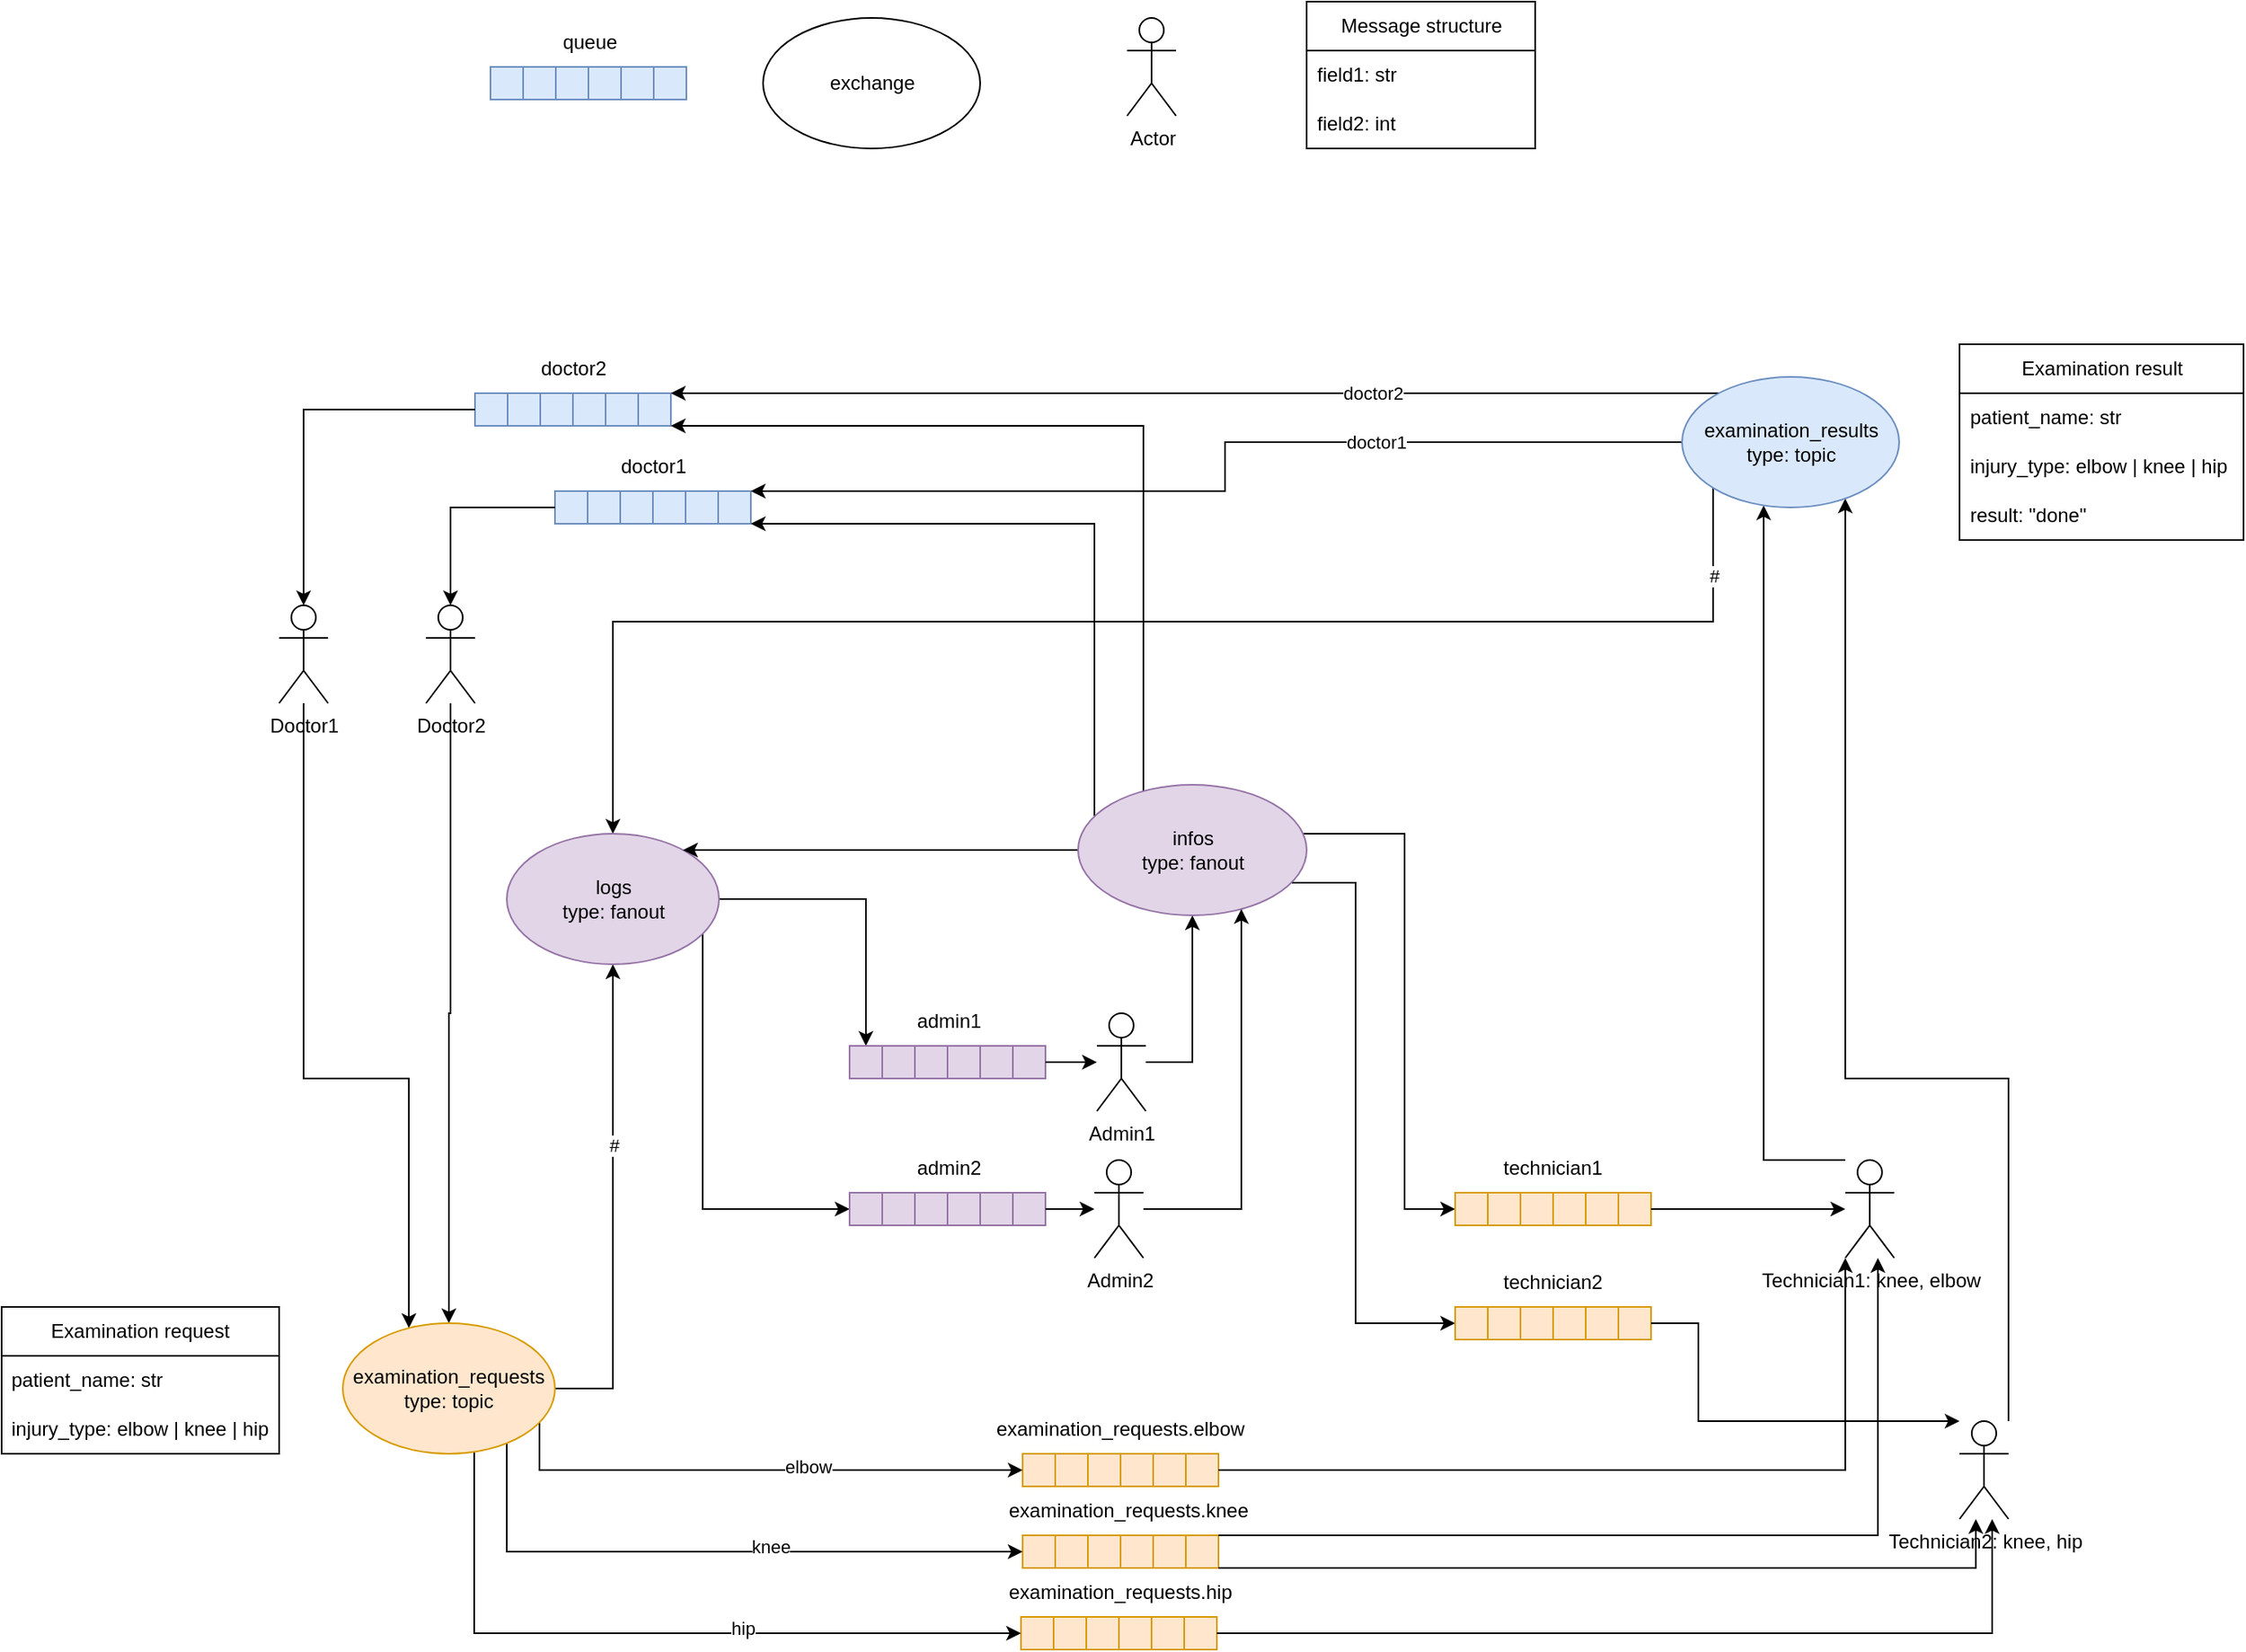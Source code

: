 <mxfile version="21.1.2" type="device">
  <diagram id="prtHgNgQTEPvFCAcTncT" name="Page-1">
    <mxGraphModel dx="-6358" dy="1179" grid="1" gridSize="10" guides="1" tooltips="1" connect="1" arrows="1" fold="1" page="1" pageScale="1" pageWidth="827" pageHeight="1169" math="0" shadow="0">
      <root>
        <mxCell id="0" />
        <mxCell id="1" parent="0" />
        <mxCell id="Of1H9h0Nsrq5Hhbr1xHy-644" style="rounded=0;orthogonalLoop=1;jettySize=auto;html=1;edgeStyle=orthogonalEdgeStyle;" edge="1" parent="1" source="Of1H9h0Nsrq5Hhbr1xHy-645" target="Of1H9h0Nsrq5Hhbr1xHy-689">
          <mxGeometry relative="1" as="geometry">
            <Array as="points">
              <mxPoint x="8454.5" y="660" />
              <mxPoint x="8519.5" y="660" />
            </Array>
          </mxGeometry>
        </mxCell>
        <mxCell id="Of1H9h0Nsrq5Hhbr1xHy-645" value="Doctor1" style="shape=umlActor;verticalLabelPosition=bottom;verticalAlign=top;html=1;outlineConnect=0;" vertex="1" parent="1">
          <mxGeometry x="8440" y="370" width="30" height="60" as="geometry" />
        </mxCell>
        <mxCell id="Of1H9h0Nsrq5Hhbr1xHy-646" style="rounded=0;orthogonalLoop=1;jettySize=auto;html=1;edgeStyle=orthogonalEdgeStyle;" edge="1" parent="1" source="Of1H9h0Nsrq5Hhbr1xHy-647" target="Of1H9h0Nsrq5Hhbr1xHy-689">
          <mxGeometry relative="1" as="geometry">
            <Array as="points">
              <mxPoint x="8544.5" y="620" />
            </Array>
          </mxGeometry>
        </mxCell>
        <mxCell id="Of1H9h0Nsrq5Hhbr1xHy-647" value="Doctor2" style="shape=umlActor;verticalLabelPosition=bottom;verticalAlign=top;html=1;outlineConnect=0;" vertex="1" parent="1">
          <mxGeometry x="8530" y="370" width="30" height="60" as="geometry" />
        </mxCell>
        <mxCell id="Of1H9h0Nsrq5Hhbr1xHy-648" style="rounded=0;orthogonalLoop=1;jettySize=auto;html=1;edgeStyle=orthogonalEdgeStyle;" edge="1" parent="1" source="Of1H9h0Nsrq5Hhbr1xHy-649" target="Of1H9h0Nsrq5Hhbr1xHy-713">
          <mxGeometry relative="1" as="geometry">
            <Array as="points">
              <mxPoint x="9499.5" y="660" />
              <mxPoint x="9399.5" y="660" />
            </Array>
          </mxGeometry>
        </mxCell>
        <mxCell id="Of1H9h0Nsrq5Hhbr1xHy-649" value="Technician2: knee, hip" style="shape=umlActor;verticalLabelPosition=bottom;verticalAlign=top;html=1;outlineConnect=0;" vertex="1" parent="1">
          <mxGeometry x="9469.5" y="870" width="30" height="60" as="geometry" />
        </mxCell>
        <mxCell id="Of1H9h0Nsrq5Hhbr1xHy-650" style="rounded=0;orthogonalLoop=1;jettySize=auto;html=1;edgeStyle=orthogonalEdgeStyle;" edge="1" parent="1" source="Of1H9h0Nsrq5Hhbr1xHy-651" target="Of1H9h0Nsrq5Hhbr1xHy-713">
          <mxGeometry relative="1" as="geometry">
            <Array as="points">
              <mxPoint x="9349.5" y="710" />
            </Array>
          </mxGeometry>
        </mxCell>
        <mxCell id="Of1H9h0Nsrq5Hhbr1xHy-651" value="Technician1: knee, elbow" style="shape=umlActor;verticalLabelPosition=bottom;verticalAlign=top;html=1;outlineConnect=0;" vertex="1" parent="1">
          <mxGeometry x="9399.5" y="710" width="30" height="60" as="geometry" />
        </mxCell>
        <mxCell id="Of1H9h0Nsrq5Hhbr1xHy-652" style="rounded=0;orthogonalLoop=1;jettySize=auto;html=1;edgeStyle=orthogonalEdgeStyle;" edge="1" parent="1" source="Of1H9h0Nsrq5Hhbr1xHy-653" target="Of1H9h0Nsrq5Hhbr1xHy-727">
          <mxGeometry relative="1" as="geometry">
            <Array as="points">
              <mxPoint x="8999.5" y="650" />
            </Array>
          </mxGeometry>
        </mxCell>
        <mxCell id="Of1H9h0Nsrq5Hhbr1xHy-653" value="Admin1" style="shape=umlActor;verticalLabelPosition=bottom;verticalAlign=top;html=1;outlineConnect=0;" vertex="1" parent="1">
          <mxGeometry x="8941" y="620" width="30" height="60" as="geometry" />
        </mxCell>
        <mxCell id="Of1H9h0Nsrq5Hhbr1xHy-654" value="" style="group" vertex="1" connectable="0" parent="1">
          <mxGeometry x="8895.5" y="940" width="120" height="20" as="geometry" />
        </mxCell>
        <mxCell id="Of1H9h0Nsrq5Hhbr1xHy-655" value="" style="rounded=0;whiteSpace=wrap;html=1;fillColor=#ffe6cc;strokeColor=#d79b00;" vertex="1" parent="Of1H9h0Nsrq5Hhbr1xHy-654">
          <mxGeometry width="20" height="20" as="geometry" />
        </mxCell>
        <mxCell id="Of1H9h0Nsrq5Hhbr1xHy-656" value="" style="rounded=0;whiteSpace=wrap;html=1;fillColor=#ffe6cc;strokeColor=#d79b00;" vertex="1" parent="Of1H9h0Nsrq5Hhbr1xHy-654">
          <mxGeometry x="20" width="20" height="20" as="geometry" />
        </mxCell>
        <mxCell id="Of1H9h0Nsrq5Hhbr1xHy-657" value="" style="rounded=0;whiteSpace=wrap;html=1;fillColor=#ffe6cc;strokeColor=#d79b00;" vertex="1" parent="Of1H9h0Nsrq5Hhbr1xHy-654">
          <mxGeometry x="40" width="20" height="20" as="geometry" />
        </mxCell>
        <mxCell id="Of1H9h0Nsrq5Hhbr1xHy-658" value="" style="rounded=0;whiteSpace=wrap;html=1;fillColor=#ffe6cc;strokeColor=#d79b00;" vertex="1" parent="Of1H9h0Nsrq5Hhbr1xHy-654">
          <mxGeometry x="60" width="20" height="20" as="geometry" />
        </mxCell>
        <mxCell id="Of1H9h0Nsrq5Hhbr1xHy-659" value="" style="rounded=0;whiteSpace=wrap;html=1;fillColor=#ffe6cc;strokeColor=#d79b00;" vertex="1" parent="Of1H9h0Nsrq5Hhbr1xHy-654">
          <mxGeometry x="80" width="20" height="20" as="geometry" />
        </mxCell>
        <mxCell id="Of1H9h0Nsrq5Hhbr1xHy-660" value="" style="rounded=0;whiteSpace=wrap;html=1;fillColor=#ffe6cc;strokeColor=#d79b00;" vertex="1" parent="Of1H9h0Nsrq5Hhbr1xHy-654">
          <mxGeometry x="100" width="20" height="20" as="geometry" />
        </mxCell>
        <mxCell id="Of1H9h0Nsrq5Hhbr1xHy-661" value="examination_requests.knee" style="text;html=1;align=center;verticalAlign=middle;resizable=0;points=[];autosize=1;strokeColor=none;fillColor=none;" vertex="1" parent="1">
          <mxGeometry x="8874.5" y="910" width="170" height="30" as="geometry" />
        </mxCell>
        <mxCell id="Of1H9h0Nsrq5Hhbr1xHy-662" value="" style="group" vertex="1" connectable="0" parent="1">
          <mxGeometry x="8894.5" y="990" width="120" height="20" as="geometry" />
        </mxCell>
        <mxCell id="Of1H9h0Nsrq5Hhbr1xHy-663" value="" style="rounded=0;whiteSpace=wrap;html=1;fillColor=#ffe6cc;strokeColor=#d79b00;" vertex="1" parent="Of1H9h0Nsrq5Hhbr1xHy-662">
          <mxGeometry width="20" height="20" as="geometry" />
        </mxCell>
        <mxCell id="Of1H9h0Nsrq5Hhbr1xHy-664" value="" style="rounded=0;whiteSpace=wrap;html=1;fillColor=#ffe6cc;strokeColor=#d79b00;" vertex="1" parent="Of1H9h0Nsrq5Hhbr1xHy-662">
          <mxGeometry x="20" width="20" height="20" as="geometry" />
        </mxCell>
        <mxCell id="Of1H9h0Nsrq5Hhbr1xHy-665" value="" style="rounded=0;whiteSpace=wrap;html=1;fillColor=#ffe6cc;strokeColor=#d79b00;" vertex="1" parent="Of1H9h0Nsrq5Hhbr1xHy-662">
          <mxGeometry x="40" width="20" height="20" as="geometry" />
        </mxCell>
        <mxCell id="Of1H9h0Nsrq5Hhbr1xHy-666" value="" style="rounded=0;whiteSpace=wrap;html=1;fillColor=#ffe6cc;strokeColor=#d79b00;" vertex="1" parent="Of1H9h0Nsrq5Hhbr1xHy-662">
          <mxGeometry x="60" width="20" height="20" as="geometry" />
        </mxCell>
        <mxCell id="Of1H9h0Nsrq5Hhbr1xHy-667" value="" style="rounded=0;whiteSpace=wrap;html=1;fillColor=#ffe6cc;strokeColor=#d79b00;" vertex="1" parent="Of1H9h0Nsrq5Hhbr1xHy-662">
          <mxGeometry x="80" width="20" height="20" as="geometry" />
        </mxCell>
        <mxCell id="Of1H9h0Nsrq5Hhbr1xHy-668" value="" style="rounded=0;whiteSpace=wrap;html=1;fillColor=#ffe6cc;strokeColor=#d79b00;" vertex="1" parent="Of1H9h0Nsrq5Hhbr1xHy-662">
          <mxGeometry x="100" width="20" height="20" as="geometry" />
        </mxCell>
        <mxCell id="Of1H9h0Nsrq5Hhbr1xHy-669" value="examination_requests.hip" style="text;html=1;align=center;verticalAlign=middle;resizable=0;points=[];autosize=1;strokeColor=none;fillColor=none;" vertex="1" parent="1">
          <mxGeometry x="8874.5" y="960" width="160" height="30" as="geometry" />
        </mxCell>
        <mxCell id="Of1H9h0Nsrq5Hhbr1xHy-670" value="" style="group" vertex="1" connectable="0" parent="1">
          <mxGeometry x="8895.5" y="890" width="120" height="20" as="geometry" />
        </mxCell>
        <mxCell id="Of1H9h0Nsrq5Hhbr1xHy-671" value="" style="rounded=0;whiteSpace=wrap;html=1;fillColor=#ffe6cc;strokeColor=#d79b00;" vertex="1" parent="Of1H9h0Nsrq5Hhbr1xHy-670">
          <mxGeometry width="20" height="20" as="geometry" />
        </mxCell>
        <mxCell id="Of1H9h0Nsrq5Hhbr1xHy-672" value="" style="rounded=0;whiteSpace=wrap;html=1;fillColor=#ffe6cc;strokeColor=#d79b00;" vertex="1" parent="Of1H9h0Nsrq5Hhbr1xHy-670">
          <mxGeometry x="20" width="20" height="20" as="geometry" />
        </mxCell>
        <mxCell id="Of1H9h0Nsrq5Hhbr1xHy-673" value="" style="rounded=0;whiteSpace=wrap;html=1;fillColor=#ffe6cc;strokeColor=#d79b00;" vertex="1" parent="Of1H9h0Nsrq5Hhbr1xHy-670">
          <mxGeometry x="40" width="20" height="20" as="geometry" />
        </mxCell>
        <mxCell id="Of1H9h0Nsrq5Hhbr1xHy-674" value="" style="rounded=0;whiteSpace=wrap;html=1;fillColor=#ffe6cc;strokeColor=#d79b00;" vertex="1" parent="Of1H9h0Nsrq5Hhbr1xHy-670">
          <mxGeometry x="60" width="20" height="20" as="geometry" />
        </mxCell>
        <mxCell id="Of1H9h0Nsrq5Hhbr1xHy-675" value="" style="rounded=0;whiteSpace=wrap;html=1;fillColor=#ffe6cc;strokeColor=#d79b00;" vertex="1" parent="Of1H9h0Nsrq5Hhbr1xHy-670">
          <mxGeometry x="80" width="20" height="20" as="geometry" />
        </mxCell>
        <mxCell id="Of1H9h0Nsrq5Hhbr1xHy-676" value="" style="rounded=0;whiteSpace=wrap;html=1;fillColor=#ffe6cc;strokeColor=#d79b00;" vertex="1" parent="Of1H9h0Nsrq5Hhbr1xHy-670">
          <mxGeometry x="100" width="20" height="20" as="geometry" />
        </mxCell>
        <mxCell id="Of1H9h0Nsrq5Hhbr1xHy-677" value="examination_requests.elbow" style="text;html=1;align=center;verticalAlign=middle;resizable=0;points=[];autosize=1;strokeColor=none;fillColor=none;" vertex="1" parent="1">
          <mxGeometry x="8864.5" y="860" width="180" height="30" as="geometry" />
        </mxCell>
        <mxCell id="Of1H9h0Nsrq5Hhbr1xHy-678" style="rounded=0;orthogonalLoop=1;jettySize=auto;html=1;edgeStyle=orthogonalEdgeStyle;" edge="1" parent="1" source="Of1H9h0Nsrq5Hhbr1xHy-660" target="Of1H9h0Nsrq5Hhbr1xHy-649">
          <mxGeometry relative="1" as="geometry">
            <Array as="points">
              <mxPoint x="9479.5" y="960" />
            </Array>
          </mxGeometry>
        </mxCell>
        <mxCell id="Of1H9h0Nsrq5Hhbr1xHy-679" style="rounded=0;orthogonalLoop=1;jettySize=auto;html=1;edgeStyle=orthogonalEdgeStyle;" edge="1" parent="1" source="Of1H9h0Nsrq5Hhbr1xHy-660" target="Of1H9h0Nsrq5Hhbr1xHy-651">
          <mxGeometry relative="1" as="geometry">
            <Array as="points">
              <mxPoint x="9419.5" y="940" />
            </Array>
          </mxGeometry>
        </mxCell>
        <mxCell id="Of1H9h0Nsrq5Hhbr1xHy-680" style="rounded=0;orthogonalLoop=1;jettySize=auto;html=1;exitX=1;exitY=0.5;exitDx=0;exitDy=0;edgeStyle=orthogonalEdgeStyle;" edge="1" parent="1" source="Of1H9h0Nsrq5Hhbr1xHy-668" target="Of1H9h0Nsrq5Hhbr1xHy-649">
          <mxGeometry relative="1" as="geometry">
            <Array as="points">
              <mxPoint x="9489.5" y="1000" />
            </Array>
          </mxGeometry>
        </mxCell>
        <mxCell id="Of1H9h0Nsrq5Hhbr1xHy-681" style="rounded=0;orthogonalLoop=1;jettySize=auto;html=1;exitX=1;exitY=0.5;exitDx=0;exitDy=0;edgeStyle=orthogonalEdgeStyle;" edge="1" parent="1" source="Of1H9h0Nsrq5Hhbr1xHy-676" target="Of1H9h0Nsrq5Hhbr1xHy-651">
          <mxGeometry relative="1" as="geometry">
            <Array as="points">
              <mxPoint x="9399.5" y="900" />
            </Array>
          </mxGeometry>
        </mxCell>
        <mxCell id="Of1H9h0Nsrq5Hhbr1xHy-682" style="rounded=0;orthogonalLoop=1;jettySize=auto;html=1;edgeStyle=orthogonalEdgeStyle;" edge="1" parent="1" source="Of1H9h0Nsrq5Hhbr1xHy-689" target="Of1H9h0Nsrq5Hhbr1xHy-655">
          <mxGeometry relative="1" as="geometry">
            <Array as="points">
              <mxPoint x="8579.5" y="950" />
            </Array>
          </mxGeometry>
        </mxCell>
        <mxCell id="Of1H9h0Nsrq5Hhbr1xHy-683" value="knee" style="edgeLabel;html=1;align=center;verticalAlign=middle;resizable=0;points=[];" vertex="1" connectable="0" parent="Of1H9h0Nsrq5Hhbr1xHy-682">
          <mxGeometry x="0.261" y="1" relative="1" as="geometry">
            <mxPoint x="-13" y="-2" as="offset" />
          </mxGeometry>
        </mxCell>
        <mxCell id="Of1H9h0Nsrq5Hhbr1xHy-684" style="rounded=0;orthogonalLoop=1;jettySize=auto;html=1;edgeStyle=orthogonalEdgeStyle;" edge="1" parent="1" source="Of1H9h0Nsrq5Hhbr1xHy-689" target="Of1H9h0Nsrq5Hhbr1xHy-663">
          <mxGeometry relative="1" as="geometry">
            <Array as="points">
              <mxPoint x="8559.5" y="1000" />
            </Array>
          </mxGeometry>
        </mxCell>
        <mxCell id="Of1H9h0Nsrq5Hhbr1xHy-685" value="hip" style="edgeLabel;html=1;align=center;verticalAlign=middle;resizable=0;points=[];" vertex="1" connectable="0" parent="Of1H9h0Nsrq5Hhbr1xHy-684">
          <mxGeometry x="0.233" y="3" relative="1" as="geometry">
            <mxPoint as="offset" />
          </mxGeometry>
        </mxCell>
        <mxCell id="Of1H9h0Nsrq5Hhbr1xHy-686" style="rounded=0;orthogonalLoop=1;jettySize=auto;html=1;edgeStyle=orthogonalEdgeStyle;" edge="1" parent="1" source="Of1H9h0Nsrq5Hhbr1xHy-689" target="Of1H9h0Nsrq5Hhbr1xHy-671">
          <mxGeometry relative="1" as="geometry">
            <Array as="points">
              <mxPoint x="8599.5" y="900" />
            </Array>
          </mxGeometry>
        </mxCell>
        <mxCell id="Of1H9h0Nsrq5Hhbr1xHy-687" value="elbow" style="edgeLabel;html=1;align=center;verticalAlign=middle;resizable=0;points=[];" vertex="1" connectable="0" parent="Of1H9h0Nsrq5Hhbr1xHy-686">
          <mxGeometry x="0.187" y="2" relative="1" as="geometry">
            <mxPoint as="offset" />
          </mxGeometry>
        </mxCell>
        <mxCell id="Of1H9h0Nsrq5Hhbr1xHy-688" style="rounded=0;orthogonalLoop=1;jettySize=auto;html=1;edgeStyle=orthogonalEdgeStyle;" edge="1" parent="1" source="Of1H9h0Nsrq5Hhbr1xHy-689" target="Of1H9h0Nsrq5Hhbr1xHy-716">
          <mxGeometry relative="1" as="geometry">
            <Array as="points">
              <mxPoint x="8644.5" y="850" />
            </Array>
          </mxGeometry>
        </mxCell>
        <mxCell id="Of1H9h0Nsrq5Hhbr1xHy-787" value="#" style="edgeLabel;html=1;align=center;verticalAlign=middle;resizable=0;points=[];" vertex="1" connectable="0" parent="Of1H9h0Nsrq5Hhbr1xHy-688">
          <mxGeometry x="0.252" relative="1" as="geometry">
            <mxPoint as="offset" />
          </mxGeometry>
        </mxCell>
        <mxCell id="Of1H9h0Nsrq5Hhbr1xHy-689" value="examination_requests&lt;br&gt;type: topic" style="ellipse;whiteSpace=wrap;html=1;direction=west;fillColor=#ffe6cc;strokeColor=#d79b00;" vertex="1" parent="1">
          <mxGeometry x="8479" y="810" width="130" height="80" as="geometry" />
        </mxCell>
        <mxCell id="Of1H9h0Nsrq5Hhbr1xHy-690" value="" style="group;fillColor=#dae8fc;strokeColor=#6c8ebf;" vertex="1" connectable="0" parent="1">
          <mxGeometry x="8609" y="300" width="120" height="20" as="geometry" />
        </mxCell>
        <mxCell id="Of1H9h0Nsrq5Hhbr1xHy-691" value="" style="rounded=0;whiteSpace=wrap;html=1;fillColor=#dae8fc;strokeColor=#6c8ebf;" vertex="1" parent="Of1H9h0Nsrq5Hhbr1xHy-690">
          <mxGeometry width="20" height="20" as="geometry" />
        </mxCell>
        <mxCell id="Of1H9h0Nsrq5Hhbr1xHy-692" value="" style="rounded=0;whiteSpace=wrap;html=1;fillColor=#dae8fc;strokeColor=#6c8ebf;" vertex="1" parent="Of1H9h0Nsrq5Hhbr1xHy-690">
          <mxGeometry x="20" width="20" height="20" as="geometry" />
        </mxCell>
        <mxCell id="Of1H9h0Nsrq5Hhbr1xHy-693" value="" style="rounded=0;whiteSpace=wrap;html=1;fillColor=#dae8fc;strokeColor=#6c8ebf;" vertex="1" parent="Of1H9h0Nsrq5Hhbr1xHy-690">
          <mxGeometry x="40" width="20" height="20" as="geometry" />
        </mxCell>
        <mxCell id="Of1H9h0Nsrq5Hhbr1xHy-694" value="" style="rounded=0;whiteSpace=wrap;html=1;fillColor=#dae8fc;strokeColor=#6c8ebf;" vertex="1" parent="Of1H9h0Nsrq5Hhbr1xHy-690">
          <mxGeometry x="60" width="20" height="20" as="geometry" />
        </mxCell>
        <mxCell id="Of1H9h0Nsrq5Hhbr1xHy-695" value="" style="rounded=0;whiteSpace=wrap;html=1;fillColor=#dae8fc;strokeColor=#6c8ebf;" vertex="1" parent="Of1H9h0Nsrq5Hhbr1xHy-690">
          <mxGeometry x="80" width="20" height="20" as="geometry" />
        </mxCell>
        <mxCell id="Of1H9h0Nsrq5Hhbr1xHy-696" value="" style="rounded=0;whiteSpace=wrap;html=1;fillColor=#dae8fc;strokeColor=#6c8ebf;" vertex="1" parent="Of1H9h0Nsrq5Hhbr1xHy-690">
          <mxGeometry x="100" width="20" height="20" as="geometry" />
        </mxCell>
        <mxCell id="Of1H9h0Nsrq5Hhbr1xHy-697" value="" style="group;fillColor=#dae8fc;strokeColor=#6c8ebf;" vertex="1" connectable="0" parent="1">
          <mxGeometry x="8560" y="240" width="120" height="20" as="geometry" />
        </mxCell>
        <mxCell id="Of1H9h0Nsrq5Hhbr1xHy-698" value="" style="rounded=0;whiteSpace=wrap;html=1;fillColor=#dae8fc;strokeColor=#6c8ebf;" vertex="1" parent="Of1H9h0Nsrq5Hhbr1xHy-697">
          <mxGeometry width="20" height="20" as="geometry" />
        </mxCell>
        <mxCell id="Of1H9h0Nsrq5Hhbr1xHy-699" value="" style="rounded=0;whiteSpace=wrap;html=1;fillColor=#dae8fc;strokeColor=#6c8ebf;" vertex="1" parent="Of1H9h0Nsrq5Hhbr1xHy-697">
          <mxGeometry x="20" width="20" height="20" as="geometry" />
        </mxCell>
        <mxCell id="Of1H9h0Nsrq5Hhbr1xHy-700" value="" style="rounded=0;whiteSpace=wrap;html=1;fillColor=#dae8fc;strokeColor=#6c8ebf;" vertex="1" parent="Of1H9h0Nsrq5Hhbr1xHy-697">
          <mxGeometry x="40" width="20" height="20" as="geometry" />
        </mxCell>
        <mxCell id="Of1H9h0Nsrq5Hhbr1xHy-701" value="" style="rounded=0;whiteSpace=wrap;html=1;fillColor=#dae8fc;strokeColor=#6c8ebf;" vertex="1" parent="Of1H9h0Nsrq5Hhbr1xHy-697">
          <mxGeometry x="60" width="20" height="20" as="geometry" />
        </mxCell>
        <mxCell id="Of1H9h0Nsrq5Hhbr1xHy-702" value="" style="rounded=0;whiteSpace=wrap;html=1;fillColor=#dae8fc;strokeColor=#6c8ebf;" vertex="1" parent="Of1H9h0Nsrq5Hhbr1xHy-697">
          <mxGeometry x="80" width="20" height="20" as="geometry" />
        </mxCell>
        <mxCell id="Of1H9h0Nsrq5Hhbr1xHy-703" value="" style="rounded=0;whiteSpace=wrap;html=1;fillColor=#dae8fc;strokeColor=#6c8ebf;" vertex="1" parent="Of1H9h0Nsrq5Hhbr1xHy-697">
          <mxGeometry x="100" width="20" height="20" as="geometry" />
        </mxCell>
        <mxCell id="Of1H9h0Nsrq5Hhbr1xHy-704" value="doctor1" style="text;html=1;align=center;verticalAlign=middle;resizable=0;points=[];autosize=1;strokeColor=none;fillColor=none;" vertex="1" parent="1">
          <mxGeometry x="8639" y="270" width="60" height="30" as="geometry" />
        </mxCell>
        <mxCell id="Of1H9h0Nsrq5Hhbr1xHy-705" value="doctor2" style="text;html=1;align=center;verticalAlign=middle;resizable=0;points=[];autosize=1;strokeColor=none;fillColor=none;" vertex="1" parent="1">
          <mxGeometry x="8590" y="210" width="60" height="30" as="geometry" />
        </mxCell>
        <mxCell id="Of1H9h0Nsrq5Hhbr1xHy-706" style="rounded=0;orthogonalLoop=1;jettySize=auto;html=1;edgeStyle=orthogonalEdgeStyle;" edge="1" parent="1" source="Of1H9h0Nsrq5Hhbr1xHy-698" target="Of1H9h0Nsrq5Hhbr1xHy-645">
          <mxGeometry relative="1" as="geometry" />
        </mxCell>
        <mxCell id="Of1H9h0Nsrq5Hhbr1xHy-707" style="rounded=0;orthogonalLoop=1;jettySize=auto;html=1;edgeStyle=orthogonalEdgeStyle;" edge="1" parent="1" source="Of1H9h0Nsrq5Hhbr1xHy-691" target="Of1H9h0Nsrq5Hhbr1xHy-647">
          <mxGeometry relative="1" as="geometry" />
        </mxCell>
        <mxCell id="Of1H9h0Nsrq5Hhbr1xHy-708" style="rounded=0;orthogonalLoop=1;jettySize=auto;html=1;edgeStyle=orthogonalEdgeStyle;" edge="1" parent="1" source="Of1H9h0Nsrq5Hhbr1xHy-713" target="Of1H9h0Nsrq5Hhbr1xHy-703">
          <mxGeometry relative="1" as="geometry">
            <Array as="points">
              <mxPoint x="9119.5" y="240" />
              <mxPoint x="9119.5" y="240" />
            </Array>
          </mxGeometry>
        </mxCell>
        <mxCell id="Of1H9h0Nsrq5Hhbr1xHy-709" value="doctor2" style="edgeLabel;html=1;align=center;verticalAlign=middle;resizable=0;points=[];" vertex="1" connectable="0" parent="Of1H9h0Nsrq5Hhbr1xHy-708">
          <mxGeometry x="-0.201" y="2" relative="1" as="geometry">
            <mxPoint x="44" y="-2" as="offset" />
          </mxGeometry>
        </mxCell>
        <mxCell id="Of1H9h0Nsrq5Hhbr1xHy-710" style="rounded=0;orthogonalLoop=1;jettySize=auto;html=1;edgeStyle=orthogonalEdgeStyle;" edge="1" parent="1" source="Of1H9h0Nsrq5Hhbr1xHy-713" target="Of1H9h0Nsrq5Hhbr1xHy-696">
          <mxGeometry relative="1" as="geometry">
            <Array as="points">
              <mxPoint x="9019.5" y="270" />
              <mxPoint x="9019.5" y="300" />
            </Array>
          </mxGeometry>
        </mxCell>
        <mxCell id="Of1H9h0Nsrq5Hhbr1xHy-711" value="doctor1" style="edgeLabel;html=1;align=center;verticalAlign=middle;resizable=0;points=[];" vertex="1" connectable="0" parent="Of1H9h0Nsrq5Hhbr1xHy-710">
          <mxGeometry x="0.257" relative="1" as="geometry">
            <mxPoint x="160" y="-30" as="offset" />
          </mxGeometry>
        </mxCell>
        <mxCell id="Of1H9h0Nsrq5Hhbr1xHy-712" style="rounded=0;orthogonalLoop=1;jettySize=auto;html=1;edgeStyle=orthogonalEdgeStyle;" edge="1" parent="1" source="Of1H9h0Nsrq5Hhbr1xHy-713" target="Of1H9h0Nsrq5Hhbr1xHy-716">
          <mxGeometry relative="1" as="geometry">
            <Array as="points">
              <mxPoint x="9318.5" y="380" />
              <mxPoint x="8644.5" y="380" />
            </Array>
          </mxGeometry>
        </mxCell>
        <mxCell id="Of1H9h0Nsrq5Hhbr1xHy-788" value="#" style="edgeLabel;html=1;align=center;verticalAlign=middle;resizable=0;points=[];" vertex="1" connectable="0" parent="Of1H9h0Nsrq5Hhbr1xHy-712">
          <mxGeometry x="-0.878" relative="1" as="geometry">
            <mxPoint as="offset" />
          </mxGeometry>
        </mxCell>
        <mxCell id="Of1H9h0Nsrq5Hhbr1xHy-713" value="examination_results&lt;br&gt;type: topic" style="ellipse;whiteSpace=wrap;html=1;direction=west;fillColor=#dae8fc;strokeColor=#6c8ebf;" vertex="1" parent="1">
          <mxGeometry x="9299.5" y="230" width="133" height="80" as="geometry" />
        </mxCell>
        <mxCell id="Of1H9h0Nsrq5Hhbr1xHy-714" style="rounded=0;orthogonalLoop=1;jettySize=auto;html=1;edgeStyle=orthogonalEdgeStyle;" edge="1" parent="1" source="Of1H9h0Nsrq5Hhbr1xHy-716" target="Of1H9h0Nsrq5Hhbr1xHy-734">
          <mxGeometry relative="1" as="geometry" />
        </mxCell>
        <mxCell id="Of1H9h0Nsrq5Hhbr1xHy-715" style="edgeStyle=orthogonalEdgeStyle;rounded=0;orthogonalLoop=1;jettySize=auto;html=1;" edge="1" parent="1" source="Of1H9h0Nsrq5Hhbr1xHy-716" target="Of1H9h0Nsrq5Hhbr1xHy-745">
          <mxGeometry relative="1" as="geometry">
            <Array as="points">
              <mxPoint x="8699.5" y="740" />
            </Array>
          </mxGeometry>
        </mxCell>
        <mxCell id="Of1H9h0Nsrq5Hhbr1xHy-716" value="logs&lt;br&gt;type: fanout" style="ellipse;whiteSpace=wrap;html=1;direction=west;fillColor=#e1d5e7;strokeColor=#9673a6;" vertex="1" parent="1">
          <mxGeometry x="8579.5" y="510" width="130" height="80" as="geometry" />
        </mxCell>
        <mxCell id="Of1H9h0Nsrq5Hhbr1xHy-717" style="rounded=0;orthogonalLoop=1;jettySize=auto;html=1;edgeStyle=orthogonalEdgeStyle;" edge="1" parent="1" source="Of1H9h0Nsrq5Hhbr1xHy-727" target="Of1H9h0Nsrq5Hhbr1xHy-696">
          <mxGeometry relative="1" as="geometry">
            <Array as="points">
              <mxPoint x="8939.5" y="320" />
            </Array>
          </mxGeometry>
        </mxCell>
        <mxCell id="Of1H9h0Nsrq5Hhbr1xHy-719" style="rounded=0;orthogonalLoop=1;jettySize=auto;html=1;edgeStyle=orthogonalEdgeStyle;" edge="1" parent="1" source="Of1H9h0Nsrq5Hhbr1xHy-727" target="Of1H9h0Nsrq5Hhbr1xHy-703">
          <mxGeometry relative="1" as="geometry">
            <Array as="points">
              <mxPoint x="8969.5" y="260" />
            </Array>
          </mxGeometry>
        </mxCell>
        <mxCell id="Of1H9h0Nsrq5Hhbr1xHy-721" style="edgeStyle=orthogonalEdgeStyle;rounded=0;orthogonalLoop=1;jettySize=auto;html=1;" edge="1" parent="1" source="Of1H9h0Nsrq5Hhbr1xHy-727" target="Of1H9h0Nsrq5Hhbr1xHy-762">
          <mxGeometry relative="1" as="geometry">
            <Array as="points">
              <mxPoint x="9099.5" y="540" />
              <mxPoint x="9099.5" y="810" />
            </Array>
          </mxGeometry>
        </mxCell>
        <mxCell id="Of1H9h0Nsrq5Hhbr1xHy-723" style="edgeStyle=orthogonalEdgeStyle;rounded=0;orthogonalLoop=1;jettySize=auto;html=1;" edge="1" parent="1" source="Of1H9h0Nsrq5Hhbr1xHy-727" target="Of1H9h0Nsrq5Hhbr1xHy-770">
          <mxGeometry relative="1" as="geometry">
            <Array as="points">
              <mxPoint x="9129.5" y="510" />
              <mxPoint x="9129.5" y="740" />
            </Array>
          </mxGeometry>
        </mxCell>
        <mxCell id="Of1H9h0Nsrq5Hhbr1xHy-725" style="edgeStyle=orthogonalEdgeStyle;rounded=0;orthogonalLoop=1;jettySize=auto;html=1;" edge="1" parent="1" source="Of1H9h0Nsrq5Hhbr1xHy-727" target="Of1H9h0Nsrq5Hhbr1xHy-716">
          <mxGeometry relative="1" as="geometry">
            <Array as="points">
              <mxPoint x="8769.5" y="520" />
              <mxPoint x="8769.5" y="520" />
            </Array>
          </mxGeometry>
        </mxCell>
        <mxCell id="Of1H9h0Nsrq5Hhbr1xHy-727" value="infos&lt;br&gt;type: fanout" style="ellipse;whiteSpace=wrap;html=1;direction=west;fillColor=#e1d5e7;strokeColor=#9673a6;" vertex="1" parent="1">
          <mxGeometry x="8929.5" y="480" width="140" height="80" as="geometry" />
        </mxCell>
        <mxCell id="Of1H9h0Nsrq5Hhbr1xHy-728" value="" style="group;rotation=-180;" vertex="1" connectable="0" parent="1">
          <mxGeometry x="8789.5" y="640" width="120" height="20" as="geometry" />
        </mxCell>
        <mxCell id="Of1H9h0Nsrq5Hhbr1xHy-729" value="" style="rounded=0;whiteSpace=wrap;html=1;fillColor=#e1d5e7;strokeColor=#9673a6;rotation=-180;" vertex="1" parent="Of1H9h0Nsrq5Hhbr1xHy-728">
          <mxGeometry x="100" width="20" height="20" as="geometry" />
        </mxCell>
        <mxCell id="Of1H9h0Nsrq5Hhbr1xHy-730" value="" style="rounded=0;whiteSpace=wrap;html=1;fillColor=#e1d5e7;strokeColor=#9673a6;rotation=-180;" vertex="1" parent="Of1H9h0Nsrq5Hhbr1xHy-728">
          <mxGeometry x="80" width="20" height="20" as="geometry" />
        </mxCell>
        <mxCell id="Of1H9h0Nsrq5Hhbr1xHy-731" value="" style="rounded=0;whiteSpace=wrap;html=1;fillColor=#e1d5e7;strokeColor=#9673a6;rotation=-180;" vertex="1" parent="Of1H9h0Nsrq5Hhbr1xHy-728">
          <mxGeometry x="60" width="20" height="20" as="geometry" />
        </mxCell>
        <mxCell id="Of1H9h0Nsrq5Hhbr1xHy-732" value="" style="rounded=0;whiteSpace=wrap;html=1;fillColor=#e1d5e7;strokeColor=#9673a6;rotation=-180;" vertex="1" parent="Of1H9h0Nsrq5Hhbr1xHy-728">
          <mxGeometry x="40" width="20" height="20" as="geometry" />
        </mxCell>
        <mxCell id="Of1H9h0Nsrq5Hhbr1xHy-733" value="" style="rounded=0;whiteSpace=wrap;html=1;fillColor=#e1d5e7;strokeColor=#9673a6;rotation=-180;" vertex="1" parent="Of1H9h0Nsrq5Hhbr1xHy-728">
          <mxGeometry x="20" width="20" height="20" as="geometry" />
        </mxCell>
        <mxCell id="Of1H9h0Nsrq5Hhbr1xHy-734" value="" style="rounded=0;whiteSpace=wrap;html=1;fillColor=#e1d5e7;strokeColor=#9673a6;rotation=-180;" vertex="1" parent="Of1H9h0Nsrq5Hhbr1xHy-728">
          <mxGeometry width="20" height="20" as="geometry" />
        </mxCell>
        <mxCell id="Of1H9h0Nsrq5Hhbr1xHy-735" style="rounded=0;orthogonalLoop=1;jettySize=auto;html=1;" edge="1" parent="1" source="Of1H9h0Nsrq5Hhbr1xHy-729" target="Of1H9h0Nsrq5Hhbr1xHy-653">
          <mxGeometry relative="1" as="geometry" />
        </mxCell>
        <mxCell id="Of1H9h0Nsrq5Hhbr1xHy-736" value="admin1" style="text;html=1;align=center;verticalAlign=middle;resizable=0;points=[];autosize=1;strokeColor=none;fillColor=none;" vertex="1" parent="1">
          <mxGeometry x="8819.5" y="610" width="60" height="30" as="geometry" />
        </mxCell>
        <mxCell id="Of1H9h0Nsrq5Hhbr1xHy-737" style="edgeStyle=orthogonalEdgeStyle;rounded=0;orthogonalLoop=1;jettySize=auto;html=1;" edge="1" parent="1" source="Of1H9h0Nsrq5Hhbr1xHy-738" target="Of1H9h0Nsrq5Hhbr1xHy-727">
          <mxGeometry relative="1" as="geometry">
            <Array as="points">
              <mxPoint x="9029.5" y="740" />
            </Array>
          </mxGeometry>
        </mxCell>
        <mxCell id="Of1H9h0Nsrq5Hhbr1xHy-738" value="Admin2" style="shape=umlActor;verticalLabelPosition=bottom;verticalAlign=top;html=1;outlineConnect=0;" vertex="1" parent="1">
          <mxGeometry x="8939.5" y="710" width="30" height="60" as="geometry" />
        </mxCell>
        <mxCell id="Of1H9h0Nsrq5Hhbr1xHy-739" value="" style="group;rotation=-180;" vertex="1" connectable="0" parent="1">
          <mxGeometry x="8789.5" y="730" width="120" height="20" as="geometry" />
        </mxCell>
        <mxCell id="Of1H9h0Nsrq5Hhbr1xHy-740" value="" style="rounded=0;whiteSpace=wrap;html=1;fillColor=#e1d5e7;strokeColor=#9673a6;rotation=-180;" vertex="1" parent="Of1H9h0Nsrq5Hhbr1xHy-739">
          <mxGeometry x="100" width="20" height="20" as="geometry" />
        </mxCell>
        <mxCell id="Of1H9h0Nsrq5Hhbr1xHy-741" value="" style="rounded=0;whiteSpace=wrap;html=1;fillColor=#e1d5e7;strokeColor=#9673a6;rotation=-180;" vertex="1" parent="Of1H9h0Nsrq5Hhbr1xHy-739">
          <mxGeometry x="80" width="20" height="20" as="geometry" />
        </mxCell>
        <mxCell id="Of1H9h0Nsrq5Hhbr1xHy-742" value="" style="rounded=0;whiteSpace=wrap;html=1;fillColor=#e1d5e7;strokeColor=#9673a6;rotation=-180;" vertex="1" parent="Of1H9h0Nsrq5Hhbr1xHy-739">
          <mxGeometry x="60" width="20" height="20" as="geometry" />
        </mxCell>
        <mxCell id="Of1H9h0Nsrq5Hhbr1xHy-743" value="" style="rounded=0;whiteSpace=wrap;html=1;fillColor=#e1d5e7;strokeColor=#9673a6;rotation=-180;" vertex="1" parent="Of1H9h0Nsrq5Hhbr1xHy-739">
          <mxGeometry x="40" width="20" height="20" as="geometry" />
        </mxCell>
        <mxCell id="Of1H9h0Nsrq5Hhbr1xHy-744" value="" style="rounded=0;whiteSpace=wrap;html=1;fillColor=#e1d5e7;strokeColor=#9673a6;rotation=-180;" vertex="1" parent="Of1H9h0Nsrq5Hhbr1xHy-739">
          <mxGeometry x="20" width="20" height="20" as="geometry" />
        </mxCell>
        <mxCell id="Of1H9h0Nsrq5Hhbr1xHy-745" value="" style="rounded=0;whiteSpace=wrap;html=1;fillColor=#e1d5e7;strokeColor=#9673a6;rotation=-180;" vertex="1" parent="Of1H9h0Nsrq5Hhbr1xHy-739">
          <mxGeometry width="20" height="20" as="geometry" />
        </mxCell>
        <mxCell id="Of1H9h0Nsrq5Hhbr1xHy-746" value="admin2" style="text;html=1;align=center;verticalAlign=middle;resizable=0;points=[];autosize=1;strokeColor=none;fillColor=none;" vertex="1" parent="1">
          <mxGeometry x="8819.5" y="700" width="60" height="30" as="geometry" />
        </mxCell>
        <mxCell id="Of1H9h0Nsrq5Hhbr1xHy-747" style="edgeStyle=orthogonalEdgeStyle;rounded=0;orthogonalLoop=1;jettySize=auto;html=1;exitX=0;exitY=0.5;exitDx=0;exitDy=0;" edge="1" parent="1" source="Of1H9h0Nsrq5Hhbr1xHy-740" target="Of1H9h0Nsrq5Hhbr1xHy-738">
          <mxGeometry relative="1" as="geometry" />
        </mxCell>
        <mxCell id="Of1H9h0Nsrq5Hhbr1xHy-748" value="" style="group;fillColor=#dae8fc;strokeColor=#6c8ebf;" vertex="1" connectable="0" parent="1">
          <mxGeometry x="8569.5" y="40" width="120" height="20" as="geometry" />
        </mxCell>
        <mxCell id="Of1H9h0Nsrq5Hhbr1xHy-749" value="" style="rounded=0;whiteSpace=wrap;html=1;fillColor=#dae8fc;strokeColor=#6c8ebf;" vertex="1" parent="Of1H9h0Nsrq5Hhbr1xHy-748">
          <mxGeometry width="20" height="20" as="geometry" />
        </mxCell>
        <mxCell id="Of1H9h0Nsrq5Hhbr1xHy-750" value="" style="rounded=0;whiteSpace=wrap;html=1;fillColor=#dae8fc;strokeColor=#6c8ebf;" vertex="1" parent="Of1H9h0Nsrq5Hhbr1xHy-748">
          <mxGeometry x="20" width="20" height="20" as="geometry" />
        </mxCell>
        <mxCell id="Of1H9h0Nsrq5Hhbr1xHy-751" value="" style="rounded=0;whiteSpace=wrap;html=1;fillColor=#dae8fc;strokeColor=#6c8ebf;" vertex="1" parent="Of1H9h0Nsrq5Hhbr1xHy-748">
          <mxGeometry x="40" width="20" height="20" as="geometry" />
        </mxCell>
        <mxCell id="Of1H9h0Nsrq5Hhbr1xHy-752" value="" style="rounded=0;whiteSpace=wrap;html=1;fillColor=#dae8fc;strokeColor=#6c8ebf;" vertex="1" parent="Of1H9h0Nsrq5Hhbr1xHy-748">
          <mxGeometry x="60" width="20" height="20" as="geometry" />
        </mxCell>
        <mxCell id="Of1H9h0Nsrq5Hhbr1xHy-753" value="" style="rounded=0;whiteSpace=wrap;html=1;fillColor=#dae8fc;strokeColor=#6c8ebf;" vertex="1" parent="Of1H9h0Nsrq5Hhbr1xHy-748">
          <mxGeometry x="80" width="20" height="20" as="geometry" />
        </mxCell>
        <mxCell id="Of1H9h0Nsrq5Hhbr1xHy-754" value="" style="rounded=0;whiteSpace=wrap;html=1;fillColor=#dae8fc;strokeColor=#6c8ebf;" vertex="1" parent="Of1H9h0Nsrq5Hhbr1xHy-748">
          <mxGeometry x="100" width="20" height="20" as="geometry" />
        </mxCell>
        <mxCell id="Of1H9h0Nsrq5Hhbr1xHy-755" value="queue" style="text;html=1;align=center;verticalAlign=middle;resizable=0;points=[];autosize=1;strokeColor=none;fillColor=none;" vertex="1" parent="1">
          <mxGeometry x="8599.5" y="10" width="60" height="30" as="geometry" />
        </mxCell>
        <mxCell id="Of1H9h0Nsrq5Hhbr1xHy-756" value="exchange" style="ellipse;whiteSpace=wrap;html=1;direction=west;" vertex="1" parent="1">
          <mxGeometry x="8736.5" y="10" width="133" height="80" as="geometry" />
        </mxCell>
        <mxCell id="Of1H9h0Nsrq5Hhbr1xHy-757" value="Actor" style="shape=umlActor;verticalLabelPosition=bottom;verticalAlign=top;html=1;outlineConnect=0;" vertex="1" parent="1">
          <mxGeometry x="8959.5" y="10" width="30" height="60" as="geometry" />
        </mxCell>
        <mxCell id="Of1H9h0Nsrq5Hhbr1xHy-758" value="Message structure" style="swimlane;fontStyle=0;childLayout=stackLayout;horizontal=1;startSize=30;horizontalStack=0;resizeParent=1;resizeParentMax=0;resizeLast=0;collapsible=1;marginBottom=0;whiteSpace=wrap;html=1;" vertex="1" parent="1">
          <mxGeometry x="9069.5" width="140" height="90" as="geometry" />
        </mxCell>
        <mxCell id="Of1H9h0Nsrq5Hhbr1xHy-759" value="field1: str" style="text;strokeColor=none;fillColor=none;align=left;verticalAlign=middle;spacingLeft=4;spacingRight=4;overflow=hidden;points=[[0,0.5],[1,0.5]];portConstraint=eastwest;rotatable=0;whiteSpace=wrap;html=1;" vertex="1" parent="Of1H9h0Nsrq5Hhbr1xHy-758">
          <mxGeometry y="30" width="140" height="30" as="geometry" />
        </mxCell>
        <mxCell id="Of1H9h0Nsrq5Hhbr1xHy-760" value="field2: int" style="text;strokeColor=none;fillColor=none;align=left;verticalAlign=middle;spacingLeft=4;spacingRight=4;overflow=hidden;points=[[0,0.5],[1,0.5]];portConstraint=eastwest;rotatable=0;whiteSpace=wrap;html=1;" vertex="1" parent="Of1H9h0Nsrq5Hhbr1xHy-758">
          <mxGeometry y="60" width="140" height="30" as="geometry" />
        </mxCell>
        <mxCell id="Of1H9h0Nsrq5Hhbr1xHy-761" value="" style="group" vertex="1" connectable="0" parent="1">
          <mxGeometry x="9160.5" y="800" width="120" height="20" as="geometry" />
        </mxCell>
        <mxCell id="Of1H9h0Nsrq5Hhbr1xHy-762" value="" style="rounded=0;whiteSpace=wrap;html=1;fillColor=#ffe6cc;strokeColor=#d79b00;" vertex="1" parent="Of1H9h0Nsrq5Hhbr1xHy-761">
          <mxGeometry width="20" height="20" as="geometry" />
        </mxCell>
        <mxCell id="Of1H9h0Nsrq5Hhbr1xHy-763" value="" style="rounded=0;whiteSpace=wrap;html=1;fillColor=#ffe6cc;strokeColor=#d79b00;" vertex="1" parent="Of1H9h0Nsrq5Hhbr1xHy-761">
          <mxGeometry x="20" width="20" height="20" as="geometry" />
        </mxCell>
        <mxCell id="Of1H9h0Nsrq5Hhbr1xHy-764" value="" style="rounded=0;whiteSpace=wrap;html=1;fillColor=#ffe6cc;strokeColor=#d79b00;" vertex="1" parent="Of1H9h0Nsrq5Hhbr1xHy-761">
          <mxGeometry x="40" width="20" height="20" as="geometry" />
        </mxCell>
        <mxCell id="Of1H9h0Nsrq5Hhbr1xHy-765" value="" style="rounded=0;whiteSpace=wrap;html=1;fillColor=#ffe6cc;strokeColor=#d79b00;" vertex="1" parent="Of1H9h0Nsrq5Hhbr1xHy-761">
          <mxGeometry x="60" width="20" height="20" as="geometry" />
        </mxCell>
        <mxCell id="Of1H9h0Nsrq5Hhbr1xHy-766" value="" style="rounded=0;whiteSpace=wrap;html=1;fillColor=#ffe6cc;strokeColor=#d79b00;" vertex="1" parent="Of1H9h0Nsrq5Hhbr1xHy-761">
          <mxGeometry x="80" width="20" height="20" as="geometry" />
        </mxCell>
        <mxCell id="Of1H9h0Nsrq5Hhbr1xHy-767" value="" style="rounded=0;whiteSpace=wrap;html=1;fillColor=#ffe6cc;strokeColor=#d79b00;" vertex="1" parent="Of1H9h0Nsrq5Hhbr1xHy-761">
          <mxGeometry x="100" width="20" height="20" as="geometry" />
        </mxCell>
        <mxCell id="Of1H9h0Nsrq5Hhbr1xHy-768" value="technician2" style="text;html=1;align=center;verticalAlign=middle;resizable=0;points=[];autosize=1;strokeColor=none;fillColor=none;" vertex="1" parent="1">
          <mxGeometry x="9179.5" y="770" width="80" height="30" as="geometry" />
        </mxCell>
        <mxCell id="Of1H9h0Nsrq5Hhbr1xHy-769" value="" style="group" vertex="1" connectable="0" parent="1">
          <mxGeometry x="9160.5" y="730" width="120" height="20" as="geometry" />
        </mxCell>
        <mxCell id="Of1H9h0Nsrq5Hhbr1xHy-770" value="" style="rounded=0;whiteSpace=wrap;html=1;fillColor=#ffe6cc;strokeColor=#d79b00;" vertex="1" parent="Of1H9h0Nsrq5Hhbr1xHy-769">
          <mxGeometry width="20" height="20" as="geometry" />
        </mxCell>
        <mxCell id="Of1H9h0Nsrq5Hhbr1xHy-771" value="" style="rounded=0;whiteSpace=wrap;html=1;fillColor=#ffe6cc;strokeColor=#d79b00;" vertex="1" parent="Of1H9h0Nsrq5Hhbr1xHy-769">
          <mxGeometry x="20" width="20" height="20" as="geometry" />
        </mxCell>
        <mxCell id="Of1H9h0Nsrq5Hhbr1xHy-772" value="" style="rounded=0;whiteSpace=wrap;html=1;fillColor=#ffe6cc;strokeColor=#d79b00;" vertex="1" parent="Of1H9h0Nsrq5Hhbr1xHy-769">
          <mxGeometry x="40" width="20" height="20" as="geometry" />
        </mxCell>
        <mxCell id="Of1H9h0Nsrq5Hhbr1xHy-773" value="" style="rounded=0;whiteSpace=wrap;html=1;fillColor=#ffe6cc;strokeColor=#d79b00;" vertex="1" parent="Of1H9h0Nsrq5Hhbr1xHy-769">
          <mxGeometry x="60" width="20" height="20" as="geometry" />
        </mxCell>
        <mxCell id="Of1H9h0Nsrq5Hhbr1xHy-774" value="" style="rounded=0;whiteSpace=wrap;html=1;fillColor=#ffe6cc;strokeColor=#d79b00;" vertex="1" parent="Of1H9h0Nsrq5Hhbr1xHy-769">
          <mxGeometry x="80" width="20" height="20" as="geometry" />
        </mxCell>
        <mxCell id="Of1H9h0Nsrq5Hhbr1xHy-775" value="" style="rounded=0;whiteSpace=wrap;html=1;fillColor=#ffe6cc;strokeColor=#d79b00;" vertex="1" parent="Of1H9h0Nsrq5Hhbr1xHy-769">
          <mxGeometry x="100" width="20" height="20" as="geometry" />
        </mxCell>
        <mxCell id="Of1H9h0Nsrq5Hhbr1xHy-776" value="technician1" style="text;html=1;align=center;verticalAlign=middle;resizable=0;points=[];autosize=1;strokeColor=none;fillColor=none;" vertex="1" parent="1">
          <mxGeometry x="9179.5" y="700" width="80" height="30" as="geometry" />
        </mxCell>
        <mxCell id="Of1H9h0Nsrq5Hhbr1xHy-777" style="edgeStyle=orthogonalEdgeStyle;rounded=0;orthogonalLoop=1;jettySize=auto;html=1;exitX=1;exitY=0.5;exitDx=0;exitDy=0;" edge="1" parent="1" source="Of1H9h0Nsrq5Hhbr1xHy-775" target="Of1H9h0Nsrq5Hhbr1xHy-651">
          <mxGeometry relative="1" as="geometry" />
        </mxCell>
        <mxCell id="Of1H9h0Nsrq5Hhbr1xHy-778" style="edgeStyle=orthogonalEdgeStyle;rounded=0;orthogonalLoop=1;jettySize=auto;html=1;exitX=1;exitY=0.5;exitDx=0;exitDy=0;" edge="1" parent="1" source="Of1H9h0Nsrq5Hhbr1xHy-767" target="Of1H9h0Nsrq5Hhbr1xHy-649">
          <mxGeometry relative="1" as="geometry">
            <Array as="points">
              <mxPoint x="9309.5" y="810" />
              <mxPoint x="9309.5" y="870" />
            </Array>
          </mxGeometry>
        </mxCell>
        <mxCell id="Of1H9h0Nsrq5Hhbr1xHy-779" value="Examination request" style="swimlane;fontStyle=0;childLayout=stackLayout;horizontal=1;startSize=30;horizontalStack=0;resizeParent=1;resizeParentMax=0;resizeLast=0;collapsible=1;marginBottom=0;whiteSpace=wrap;html=1;" vertex="1" parent="1">
          <mxGeometry x="8270" y="800" width="170" height="90" as="geometry" />
        </mxCell>
        <mxCell id="Of1H9h0Nsrq5Hhbr1xHy-780" value="patient_name: str" style="text;strokeColor=none;fillColor=none;align=left;verticalAlign=middle;spacingLeft=4;spacingRight=4;overflow=hidden;points=[[0,0.5],[1,0.5]];portConstraint=eastwest;rotatable=0;whiteSpace=wrap;html=1;" vertex="1" parent="Of1H9h0Nsrq5Hhbr1xHy-779">
          <mxGeometry y="30" width="170" height="30" as="geometry" />
        </mxCell>
        <mxCell id="Of1H9h0Nsrq5Hhbr1xHy-781" value="injury_type: elbow | knee | hip" style="text;strokeColor=none;fillColor=none;align=left;verticalAlign=middle;spacingLeft=4;spacingRight=4;overflow=hidden;points=[[0,0.5],[1,0.5]];portConstraint=eastwest;rotatable=0;whiteSpace=wrap;html=1;" vertex="1" parent="Of1H9h0Nsrq5Hhbr1xHy-779">
          <mxGeometry y="60" width="170" height="30" as="geometry" />
        </mxCell>
        <mxCell id="Of1H9h0Nsrq5Hhbr1xHy-783" value="Examination result" style="swimlane;fontStyle=0;childLayout=stackLayout;horizontal=1;startSize=30;horizontalStack=0;resizeParent=1;resizeParentMax=0;resizeLast=0;collapsible=1;marginBottom=0;whiteSpace=wrap;html=1;" vertex="1" parent="1">
          <mxGeometry x="9469.5" y="210" width="174" height="120" as="geometry" />
        </mxCell>
        <mxCell id="Of1H9h0Nsrq5Hhbr1xHy-784" value="patient_name: str" style="text;strokeColor=none;fillColor=none;align=left;verticalAlign=middle;spacingLeft=4;spacingRight=4;overflow=hidden;points=[[0,0.5],[1,0.5]];portConstraint=eastwest;rotatable=0;whiteSpace=wrap;html=1;" vertex="1" parent="Of1H9h0Nsrq5Hhbr1xHy-783">
          <mxGeometry y="30" width="174" height="30" as="geometry" />
        </mxCell>
        <mxCell id="Of1H9h0Nsrq5Hhbr1xHy-785" value="injury_type: elbow | knee | hip" style="text;strokeColor=none;fillColor=none;align=left;verticalAlign=middle;spacingLeft=4;spacingRight=4;overflow=hidden;points=[[0,0.5],[1,0.5]];portConstraint=eastwest;rotatable=0;whiteSpace=wrap;html=1;" vertex="1" parent="Of1H9h0Nsrq5Hhbr1xHy-783">
          <mxGeometry y="60" width="174" height="30" as="geometry" />
        </mxCell>
        <mxCell id="Of1H9h0Nsrq5Hhbr1xHy-786" value="result: &quot;done&quot;" style="text;strokeColor=none;fillColor=none;align=left;verticalAlign=middle;spacingLeft=4;spacingRight=4;overflow=hidden;points=[[0,0.5],[1,0.5]];portConstraint=eastwest;rotatable=0;whiteSpace=wrap;html=1;" vertex="1" parent="Of1H9h0Nsrq5Hhbr1xHy-783">
          <mxGeometry y="90" width="174" height="30" as="geometry" />
        </mxCell>
      </root>
    </mxGraphModel>
  </diagram>
</mxfile>
